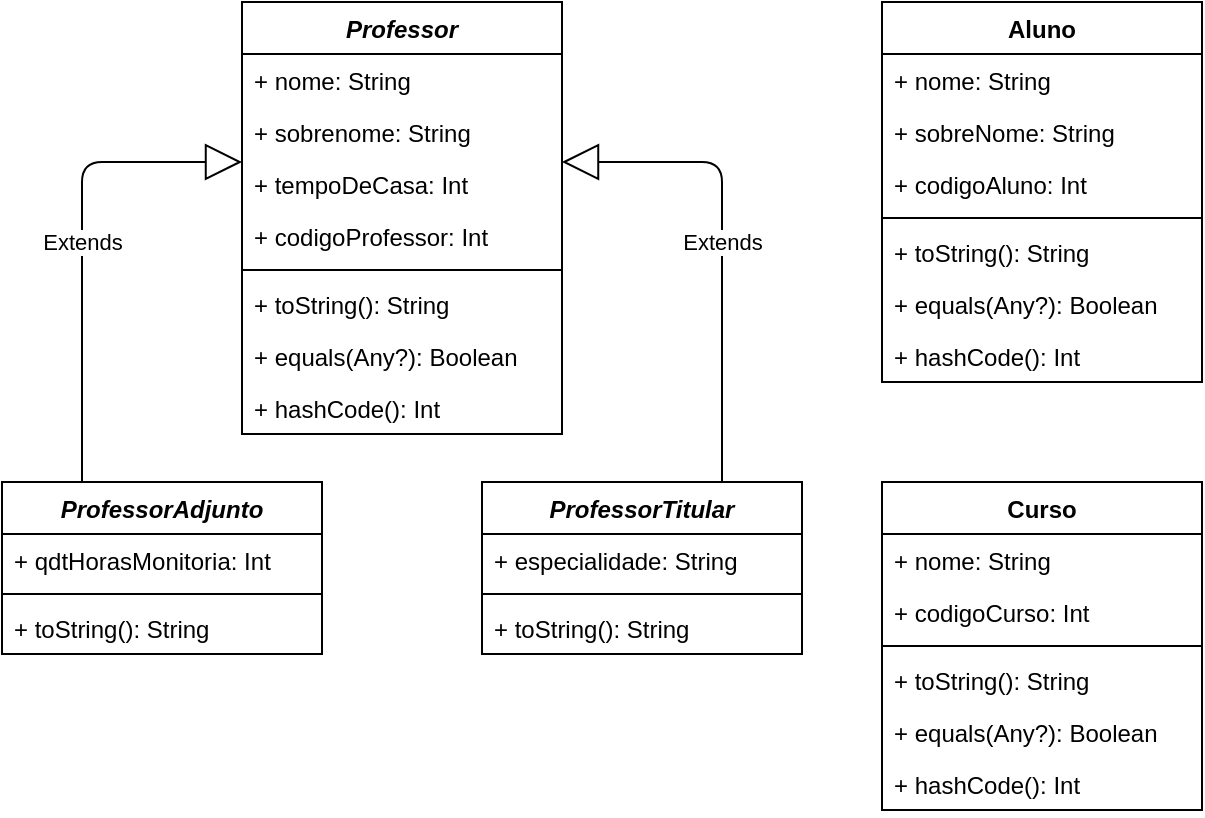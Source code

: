 <mxfile version="13.7.5" type="device"><diagram id="5wdRjsxxllF4cMeIpQ-x" name="Page-1"><mxGraphModel dx="1382" dy="795" grid="1" gridSize="10" guides="1" tooltips="1" connect="1" arrows="1" fold="1" page="1" pageScale="1" pageWidth="827" pageHeight="1169" math="0" shadow="0"><root><mxCell id="0"/><mxCell id="1" parent="0"/><mxCell id="P9PtKeJa7SO8UBLuF1Tk-14" value="ProfessorAdjunto" style="swimlane;fontStyle=3;align=center;verticalAlign=top;childLayout=stackLayout;horizontal=1;startSize=26;horizontalStack=0;resizeParent=1;resizeParentMax=0;resizeLast=0;collapsible=1;marginBottom=0;" parent="1" vertex="1"><mxGeometry x="40" y="280" width="160" height="86" as="geometry"/></mxCell><mxCell id="P9PtKeJa7SO8UBLuF1Tk-18" value="+ qdtHorasMonitoria: Int" style="text;strokeColor=none;fillColor=none;align=left;verticalAlign=top;spacingLeft=4;spacingRight=4;overflow=hidden;rotatable=0;points=[[0,0.5],[1,0.5]];portConstraint=eastwest;" parent="P9PtKeJa7SO8UBLuF1Tk-14" vertex="1"><mxGeometry y="26" width="160" height="26" as="geometry"/></mxCell><mxCell id="P9PtKeJa7SO8UBLuF1Tk-19" value="" style="line;strokeWidth=1;fillColor=none;align=left;verticalAlign=middle;spacingTop=-1;spacingLeft=3;spacingRight=3;rotatable=0;labelPosition=right;points=[];portConstraint=eastwest;" parent="P9PtKeJa7SO8UBLuF1Tk-14" vertex="1"><mxGeometry y="52" width="160" height="8" as="geometry"/></mxCell><mxCell id="P9PtKeJa7SO8UBLuF1Tk-20" value="+ toString(): String" style="text;strokeColor=none;fillColor=none;align=left;verticalAlign=top;spacingLeft=4;spacingRight=4;overflow=hidden;rotatable=0;points=[[0,0.5],[1,0.5]];portConstraint=eastwest;" parent="P9PtKeJa7SO8UBLuF1Tk-14" vertex="1"><mxGeometry y="60" width="160" height="26" as="geometry"/></mxCell><mxCell id="P9PtKeJa7SO8UBLuF1Tk-23" value="ProfessorTitular" style="swimlane;fontStyle=3;align=center;verticalAlign=top;childLayout=stackLayout;horizontal=1;startSize=26;horizontalStack=0;resizeParent=1;resizeParentMax=0;resizeLast=0;collapsible=1;marginBottom=0;" parent="1" vertex="1"><mxGeometry x="280" y="280" width="160" height="86" as="geometry"/></mxCell><mxCell id="IklfGtRvKeF01vOafrLe-3" value="+ especialidade: String" style="text;strokeColor=none;fillColor=none;align=left;verticalAlign=top;spacingLeft=4;spacingRight=4;overflow=hidden;rotatable=0;points=[[0,0.5],[1,0.5]];portConstraint=eastwest;" parent="P9PtKeJa7SO8UBLuF1Tk-23" vertex="1"><mxGeometry y="26" width="160" height="26" as="geometry"/></mxCell><mxCell id="P9PtKeJa7SO8UBLuF1Tk-28" value="" style="line;strokeWidth=1;fillColor=none;align=left;verticalAlign=middle;spacingTop=-1;spacingLeft=3;spacingRight=3;rotatable=0;labelPosition=right;points=[];portConstraint=eastwest;" parent="P9PtKeJa7SO8UBLuF1Tk-23" vertex="1"><mxGeometry y="52" width="160" height="8" as="geometry"/></mxCell><mxCell id="P9PtKeJa7SO8UBLuF1Tk-29" value="+ toString(): String" style="text;strokeColor=none;fillColor=none;align=left;verticalAlign=top;spacingLeft=4;spacingRight=4;overflow=hidden;rotatable=0;points=[[0,0.5],[1,0.5]];portConstraint=eastwest;" parent="P9PtKeJa7SO8UBLuF1Tk-23" vertex="1"><mxGeometry y="60" width="160" height="26" as="geometry"/></mxCell><mxCell id="P9PtKeJa7SO8UBLuF1Tk-1" value="Professor" style="swimlane;fontStyle=3;align=center;verticalAlign=top;childLayout=stackLayout;horizontal=1;startSize=26;horizontalStack=0;resizeParent=1;resizeParentMax=0;resizeLast=0;collapsible=1;marginBottom=0;" parent="1" vertex="1"><mxGeometry x="160" y="40" width="160" height="216" as="geometry"/></mxCell><mxCell id="P9PtKeJa7SO8UBLuF1Tk-2" value="+ nome: String" style="text;strokeColor=none;fillColor=none;align=left;verticalAlign=top;spacingLeft=4;spacingRight=4;overflow=hidden;rotatable=0;points=[[0,0.5],[1,0.5]];portConstraint=eastwest;" parent="P9PtKeJa7SO8UBLuF1Tk-1" vertex="1"><mxGeometry y="26" width="160" height="26" as="geometry"/></mxCell><mxCell id="P9PtKeJa7SO8UBLuF1Tk-3" value="+ sobrenome: String" style="text;strokeColor=none;fillColor=none;align=left;verticalAlign=top;spacingLeft=4;spacingRight=4;overflow=hidden;rotatable=0;points=[[0,0.5],[1,0.5]];portConstraint=eastwest;" parent="P9PtKeJa7SO8UBLuF1Tk-1" vertex="1"><mxGeometry y="52" width="160" height="26" as="geometry"/></mxCell><mxCell id="P9PtKeJa7SO8UBLuF1Tk-7" value="+ tempoDeCasa: Int" style="text;strokeColor=none;fillColor=none;align=left;verticalAlign=top;spacingLeft=4;spacingRight=4;overflow=hidden;rotatable=0;points=[[0,0.5],[1,0.5]];portConstraint=eastwest;" parent="P9PtKeJa7SO8UBLuF1Tk-1" vertex="1"><mxGeometry y="78" width="160" height="26" as="geometry"/></mxCell><mxCell id="P9PtKeJa7SO8UBLuF1Tk-8" value="+ codigoProfessor: Int" style="text;strokeColor=none;fillColor=none;align=left;verticalAlign=top;spacingLeft=4;spacingRight=4;overflow=hidden;rotatable=0;points=[[0,0.5],[1,0.5]];portConstraint=eastwest;" parent="P9PtKeJa7SO8UBLuF1Tk-1" vertex="1"><mxGeometry y="104" width="160" height="26" as="geometry"/></mxCell><mxCell id="P9PtKeJa7SO8UBLuF1Tk-4" value="" style="line;strokeWidth=1;fillColor=none;align=left;verticalAlign=middle;spacingTop=-1;spacingLeft=3;spacingRight=3;rotatable=0;labelPosition=right;points=[];portConstraint=eastwest;" parent="P9PtKeJa7SO8UBLuF1Tk-1" vertex="1"><mxGeometry y="130" width="160" height="8" as="geometry"/></mxCell><mxCell id="P9PtKeJa7SO8UBLuF1Tk-5" value="+ toString(): String" style="text;strokeColor=none;fillColor=none;align=left;verticalAlign=top;spacingLeft=4;spacingRight=4;overflow=hidden;rotatable=0;points=[[0,0.5],[1,0.5]];portConstraint=eastwest;" parent="P9PtKeJa7SO8UBLuF1Tk-1" vertex="1"><mxGeometry y="138" width="160" height="26" as="geometry"/></mxCell><mxCell id="P9PtKeJa7SO8UBLuF1Tk-6" value="+ equals(Any?): Boolean" style="text;strokeColor=none;fillColor=none;align=left;verticalAlign=top;spacingLeft=4;spacingRight=4;overflow=hidden;rotatable=0;points=[[0,0.5],[1,0.5]];portConstraint=eastwest;" parent="P9PtKeJa7SO8UBLuF1Tk-1" vertex="1"><mxGeometry y="164" width="160" height="26" as="geometry"/></mxCell><mxCell id="P9PtKeJa7SO8UBLuF1Tk-13" value="+ hashCode(): Int" style="text;strokeColor=none;fillColor=none;align=left;verticalAlign=top;spacingLeft=4;spacingRight=4;overflow=hidden;rotatable=0;points=[[0,0.5],[1,0.5]];portConstraint=eastwest;" parent="P9PtKeJa7SO8UBLuF1Tk-1" vertex="1"><mxGeometry y="190" width="160" height="26" as="geometry"/></mxCell><mxCell id="P9PtKeJa7SO8UBLuF1Tk-34" value="Extends" style="endArrow=block;endSize=16;endFill=0;html=1;entryX=1;entryY=0.077;entryDx=0;entryDy=0;entryPerimeter=0;exitX=0.75;exitY=0;exitDx=0;exitDy=0;" parent="1" source="P9PtKeJa7SO8UBLuF1Tk-23" target="P9PtKeJa7SO8UBLuF1Tk-7" edge="1"><mxGeometry width="160" relative="1" as="geometry"><mxPoint x="560" y="310" as="sourcePoint"/><mxPoint x="720" y="310" as="targetPoint"/><Array as="points"><mxPoint x="400" y="120"/></Array></mxGeometry></mxCell><mxCell id="P9PtKeJa7SO8UBLuF1Tk-35" value="Extends" style="endArrow=block;endSize=16;endFill=0;html=1;exitX=0.25;exitY=0;exitDx=0;exitDy=0;" parent="1" source="P9PtKeJa7SO8UBLuF1Tk-14" edge="1"><mxGeometry width="160" relative="1" as="geometry"><mxPoint x="-40" y="190" as="sourcePoint"/><mxPoint x="160" y="120" as="targetPoint"/><Array as="points"><mxPoint x="80" y="120"/></Array></mxGeometry></mxCell><mxCell id="v6le-_V5cqvoVgXMpbAd-8" value="Curso" style="swimlane;fontStyle=1;align=center;verticalAlign=top;childLayout=stackLayout;horizontal=1;startSize=26;horizontalStack=0;resizeParent=1;resizeParentMax=0;resizeLast=0;collapsible=1;marginBottom=0;" parent="1" vertex="1"><mxGeometry x="480" y="280" width="160" height="164" as="geometry"/></mxCell><mxCell id="v6le-_V5cqvoVgXMpbAd-9" value="+ nome: String" style="text;strokeColor=none;fillColor=none;align=left;verticalAlign=top;spacingLeft=4;spacingRight=4;overflow=hidden;rotatable=0;points=[[0,0.5],[1,0.5]];portConstraint=eastwest;" parent="v6le-_V5cqvoVgXMpbAd-8" vertex="1"><mxGeometry y="26" width="160" height="26" as="geometry"/></mxCell><mxCell id="v6le-_V5cqvoVgXMpbAd-11" value="+ codigoCurso: Int" style="text;strokeColor=none;fillColor=none;align=left;verticalAlign=top;spacingLeft=4;spacingRight=4;overflow=hidden;rotatable=0;points=[[0,0.5],[1,0.5]];portConstraint=eastwest;" parent="v6le-_V5cqvoVgXMpbAd-8" vertex="1"><mxGeometry y="52" width="160" height="26" as="geometry"/></mxCell><mxCell id="v6le-_V5cqvoVgXMpbAd-12" value="" style="line;strokeWidth=1;fillColor=none;align=left;verticalAlign=middle;spacingTop=-1;spacingLeft=3;spacingRight=3;rotatable=0;labelPosition=right;points=[];portConstraint=eastwest;" parent="v6le-_V5cqvoVgXMpbAd-8" vertex="1"><mxGeometry y="78" width="160" height="8" as="geometry"/></mxCell><mxCell id="v6le-_V5cqvoVgXMpbAd-13" value="+ toString(): String" style="text;strokeColor=none;fillColor=none;align=left;verticalAlign=top;spacingLeft=4;spacingRight=4;overflow=hidden;rotatable=0;points=[[0,0.5],[1,0.5]];portConstraint=eastwest;" parent="v6le-_V5cqvoVgXMpbAd-8" vertex="1"><mxGeometry y="86" width="160" height="26" as="geometry"/></mxCell><mxCell id="v6le-_V5cqvoVgXMpbAd-14" value="+ equals(Any?): Boolean" style="text;strokeColor=none;fillColor=none;align=left;verticalAlign=top;spacingLeft=4;spacingRight=4;overflow=hidden;rotatable=0;points=[[0,0.5],[1,0.5]];portConstraint=eastwest;" parent="v6le-_V5cqvoVgXMpbAd-8" vertex="1"><mxGeometry y="112" width="160" height="26" as="geometry"/></mxCell><mxCell id="P9PtKeJa7SO8UBLuF1Tk-12" value="+ hashCode(): Int" style="text;strokeColor=none;fillColor=none;align=left;verticalAlign=top;spacingLeft=4;spacingRight=4;overflow=hidden;rotatable=0;points=[[0,0.5],[1,0.5]];portConstraint=eastwest;" parent="v6le-_V5cqvoVgXMpbAd-8" vertex="1"><mxGeometry y="138" width="160" height="26" as="geometry"/></mxCell><mxCell id="v6le-_V5cqvoVgXMpbAd-1" value="Aluno" style="swimlane;fontStyle=1;align=center;verticalAlign=top;childLayout=stackLayout;horizontal=1;startSize=26;horizontalStack=0;resizeParent=1;resizeParentMax=0;resizeLast=0;collapsible=1;marginBottom=0;" parent="1" vertex="1"><mxGeometry x="480" y="40" width="160" height="190" as="geometry"/></mxCell><mxCell id="v6le-_V5cqvoVgXMpbAd-2" value="+ nome: String" style="text;strokeColor=none;fillColor=none;align=left;verticalAlign=top;spacingLeft=4;spacingRight=4;overflow=hidden;rotatable=0;points=[[0,0.5],[1,0.5]];portConstraint=eastwest;" parent="v6le-_V5cqvoVgXMpbAd-1" vertex="1"><mxGeometry y="26" width="160" height="26" as="geometry"/></mxCell><mxCell id="v6le-_V5cqvoVgXMpbAd-5" value="+ sobreNome: String" style="text;strokeColor=none;fillColor=none;align=left;verticalAlign=top;spacingLeft=4;spacingRight=4;overflow=hidden;rotatable=0;points=[[0,0.5],[1,0.5]];portConstraint=eastwest;" parent="v6le-_V5cqvoVgXMpbAd-1" vertex="1"><mxGeometry y="52" width="160" height="26" as="geometry"/></mxCell><mxCell id="v6le-_V5cqvoVgXMpbAd-6" value="+ codigoAluno: Int" style="text;strokeColor=none;fillColor=none;align=left;verticalAlign=top;spacingLeft=4;spacingRight=4;overflow=hidden;rotatable=0;points=[[0,0.5],[1,0.5]];portConstraint=eastwest;" parent="v6le-_V5cqvoVgXMpbAd-1" vertex="1"><mxGeometry y="78" width="160" height="26" as="geometry"/></mxCell><mxCell id="v6le-_V5cqvoVgXMpbAd-3" value="" style="line;strokeWidth=1;fillColor=none;align=left;verticalAlign=middle;spacingTop=-1;spacingLeft=3;spacingRight=3;rotatable=0;labelPosition=right;points=[];portConstraint=eastwest;" parent="v6le-_V5cqvoVgXMpbAd-1" vertex="1"><mxGeometry y="104" width="160" height="8" as="geometry"/></mxCell><mxCell id="v6le-_V5cqvoVgXMpbAd-4" value="+ toString(): String" style="text;strokeColor=none;fillColor=none;align=left;verticalAlign=top;spacingLeft=4;spacingRight=4;overflow=hidden;rotatable=0;points=[[0,0.5],[1,0.5]];portConstraint=eastwest;" parent="v6le-_V5cqvoVgXMpbAd-1" vertex="1"><mxGeometry y="112" width="160" height="26" as="geometry"/></mxCell><mxCell id="v6le-_V5cqvoVgXMpbAd-7" value="+ equals(Any?): Boolean" style="text;strokeColor=none;fillColor=none;align=left;verticalAlign=top;spacingLeft=4;spacingRight=4;overflow=hidden;rotatable=0;points=[[0,0.5],[1,0.5]];portConstraint=eastwest;" parent="v6le-_V5cqvoVgXMpbAd-1" vertex="1"><mxGeometry y="138" width="160" height="26" as="geometry"/></mxCell><mxCell id="P9PtKeJa7SO8UBLuF1Tk-11" value="+ hashCode(): Int" style="text;strokeColor=none;fillColor=none;align=left;verticalAlign=top;spacingLeft=4;spacingRight=4;overflow=hidden;rotatable=0;points=[[0,0.5],[1,0.5]];portConstraint=eastwest;" parent="v6le-_V5cqvoVgXMpbAd-1" vertex="1"><mxGeometry y="164" width="160" height="26" as="geometry"/></mxCell></root></mxGraphModel></diagram></mxfile>